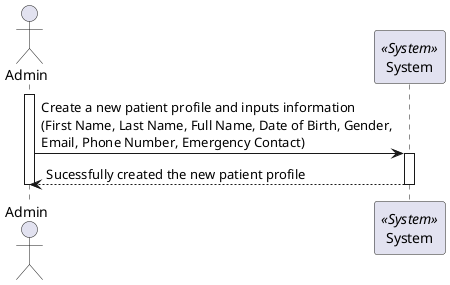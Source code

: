 
```plantuml
@startuml Process_View
actor Admin 
participant System <<System>>

activate Admin

Admin -> System: Create a new patient profile and inputs information\n(First Name, Last Name, Full Name, Date of Birth, Gender,\nEmail, Phone Number, Emergency Contact)
activate System
System --> Admin : Sucessfully created the new patient profile
deactivate System
deactivate Admin

@enduml
```
